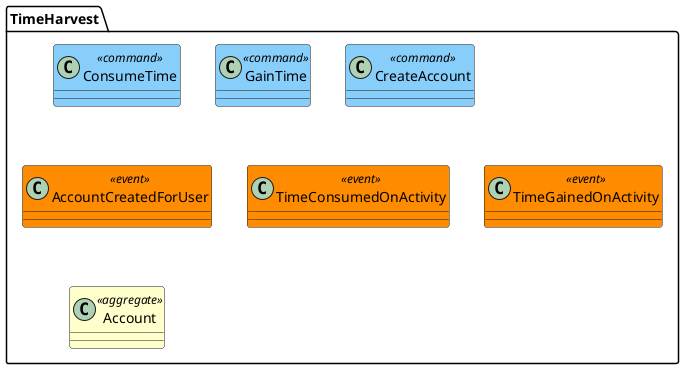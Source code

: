@startuml

skinparam component {
  backgroundColor<<aggregate>> Business
  backgroundColor<<shared lib>> Green
}

skinparam class {
  backgroundColor<<command>> LightSkyBlue
  backgroundColor<<event>> DarkOrange
  backgroundColor<<aggregate>> Business
  backgroundColor<<process>> Violet
}

package "TimeHarvest" {
	class "ConsumeTime"  <<command>>
	class "GainTime"  <<command>>
	class "CreateAccount"  <<command>>

	class "AccountCreatedForUser"  <<event>>
	class "TimeConsumedOnActivity"  <<event>>
	class "TimeGainedOnActivity"  <<event>>

	class "Account" <<aggregate>>
}

@enduml